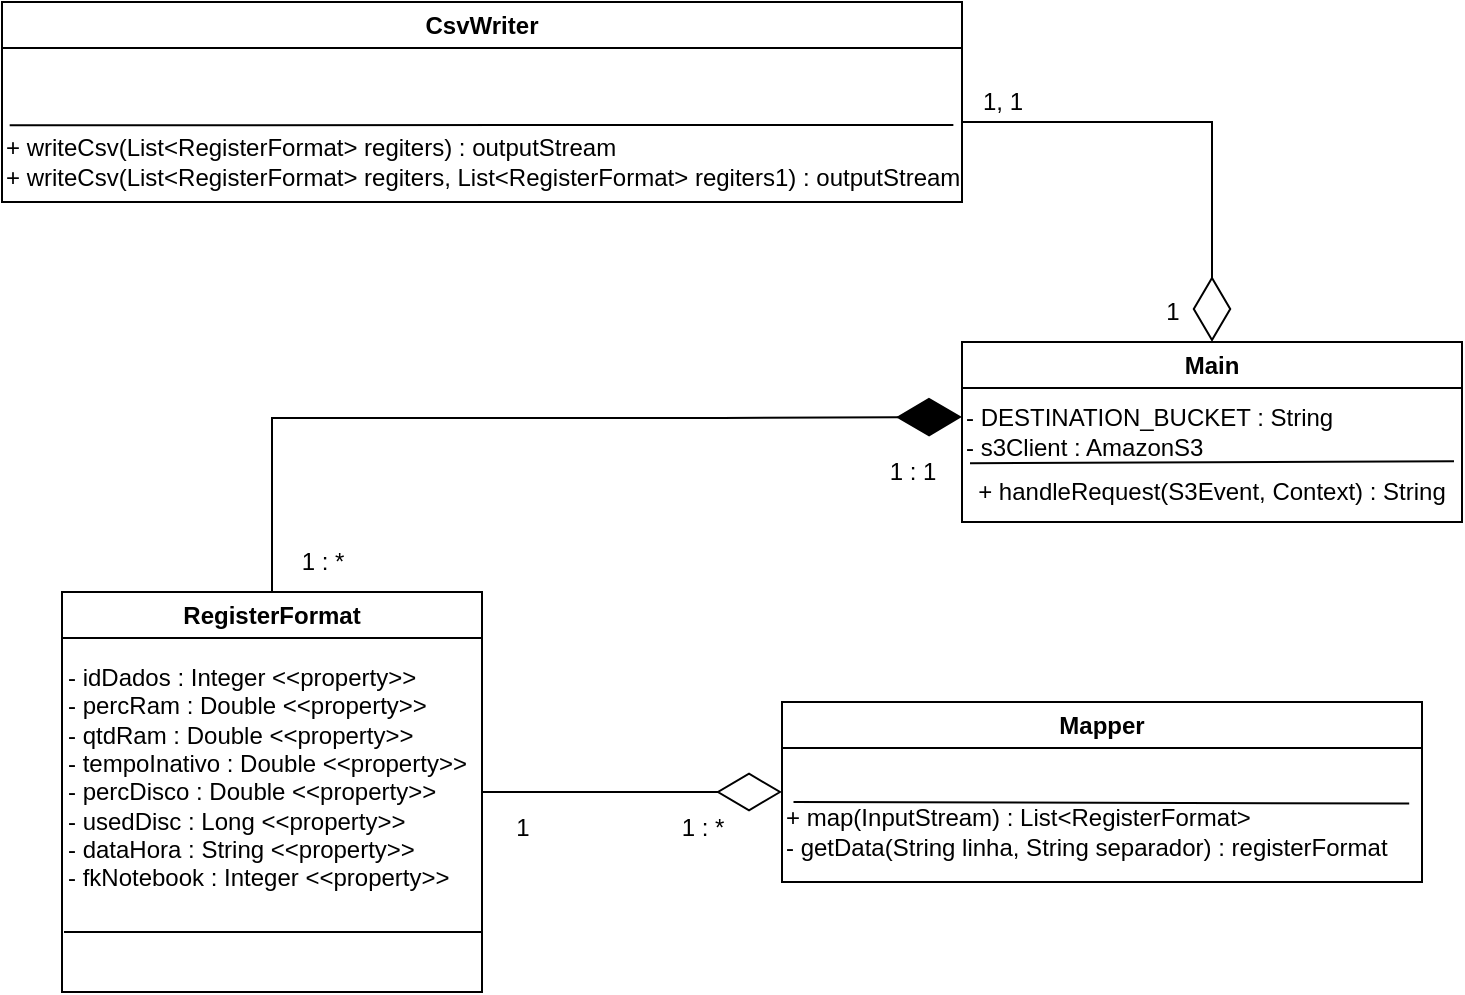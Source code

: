 <mxfile version="24.7.17">
  <diagram name="Página-1" id="_akdrKmpayyBJIgaAL4V">
    <mxGraphModel dx="2849" dy="725" grid="1" gridSize="10" guides="1" tooltips="1" connect="1" arrows="1" fold="1" page="1" pageScale="1" pageWidth="827" pageHeight="1169" math="0" shadow="0">
      <root>
        <mxCell id="0" />
        <mxCell id="1" parent="0" />
        <mxCell id="aQMZu2mOaEftilP4enl0-24" style="edgeStyle=orthogonalEdgeStyle;rounded=0;orthogonalLoop=1;jettySize=auto;html=1;entryX=0.5;entryY=0;entryDx=0;entryDy=0;endArrow=diamondThin;endFill=0;endSize=30;" edge="1" parent="1" source="aQMZu2mOaEftilP4enl0-1" target="aQMZu2mOaEftilP4enl0-2">
          <mxGeometry relative="1" as="geometry">
            <Array as="points">
              <mxPoint x="-995" y="160" />
            </Array>
          </mxGeometry>
        </mxCell>
        <mxCell id="aQMZu2mOaEftilP4enl0-1" value="CsvWriter" style="swimlane;whiteSpace=wrap;html=1;" vertex="1" parent="1">
          <mxGeometry x="-1600" y="100" width="480" height="100" as="geometry" />
        </mxCell>
        <mxCell id="aQMZu2mOaEftilP4enl0-15" value="+ writeCsv(List&amp;lt;RegisterFormat&amp;gt; regiters) : outputStream&lt;div&gt;+ writeCsv(List&amp;lt;RegisterFormat&amp;gt; regiters,&amp;nbsp;&lt;span style=&quot;background-color: initial;&quot;&gt;List&amp;lt;RegisterFormat&amp;gt; regiters1&lt;/span&gt;&lt;span style=&quot;background-color: initial;&quot;&gt;) : outputStream&lt;/span&gt;&lt;/div&gt;" style="text;html=1;align=left;verticalAlign=middle;whiteSpace=wrap;rounded=0;" vertex="1" parent="aQMZu2mOaEftilP4enl0-1">
          <mxGeometry y="60" width="480" height="40" as="geometry" />
        </mxCell>
        <mxCell id="aQMZu2mOaEftilP4enl0-16" value="" style="endArrow=none;html=1;rounded=0;exitX=0.008;exitY=0.04;exitDx=0;exitDy=0;exitPerimeter=0;entryX=0.991;entryY=0.037;entryDx=0;entryDy=0;entryPerimeter=0;" edge="1" parent="aQMZu2mOaEftilP4enl0-1" source="aQMZu2mOaEftilP4enl0-15" target="aQMZu2mOaEftilP4enl0-15">
          <mxGeometry width="50" height="50" relative="1" as="geometry">
            <mxPoint x="260" y="160" as="sourcePoint" />
            <mxPoint x="310" y="110" as="targetPoint" />
          </mxGeometry>
        </mxCell>
        <mxCell id="aQMZu2mOaEftilP4enl0-2" value="Main" style="swimlane;whiteSpace=wrap;html=1;" vertex="1" parent="1">
          <mxGeometry x="-1120" y="270" width="250" height="90" as="geometry" />
        </mxCell>
        <mxCell id="aQMZu2mOaEftilP4enl0-17" value="- DESTINATION_BUCKET : String&lt;div&gt;- s3Client : AmazonS3&lt;/div&gt;" style="text;html=1;align=left;verticalAlign=middle;whiteSpace=wrap;rounded=0;" vertex="1" parent="aQMZu2mOaEftilP4enl0-2">
          <mxGeometry y="30" width="250" height="30" as="geometry" />
        </mxCell>
        <mxCell id="aQMZu2mOaEftilP4enl0-18" value="" style="endArrow=none;html=1;rounded=0;entryX=0.984;entryY=0.986;entryDx=0;entryDy=0;entryPerimeter=0;exitX=0.016;exitY=1.021;exitDx=0;exitDy=0;exitPerimeter=0;" edge="1" parent="aQMZu2mOaEftilP4enl0-2" source="aQMZu2mOaEftilP4enl0-17" target="aQMZu2mOaEftilP4enl0-17">
          <mxGeometry width="50" height="50" relative="1" as="geometry">
            <mxPoint x="10" y="66" as="sourcePoint" />
            <mxPoint x="-10" y="-30" as="targetPoint" />
          </mxGeometry>
        </mxCell>
        <mxCell id="aQMZu2mOaEftilP4enl0-19" value="+ handleRequest(S3Event, Context) : String" style="text;html=1;align=center;verticalAlign=middle;whiteSpace=wrap;rounded=0;" vertex="1" parent="aQMZu2mOaEftilP4enl0-2">
          <mxGeometry y="60" width="250" height="30" as="geometry" />
        </mxCell>
        <mxCell id="aQMZu2mOaEftilP4enl0-3" value="Mapper" style="swimlane;whiteSpace=wrap;html=1;" vertex="1" parent="1">
          <mxGeometry x="-1210" y="450" width="320" height="90" as="geometry" />
        </mxCell>
        <mxCell id="aQMZu2mOaEftilP4enl0-20" value="+ map(InputStream) : List&amp;lt;RegisterFormat&amp;gt;&lt;div&gt;- getData(String linha, String separador) : registerFormat&lt;/div&gt;" style="text;html=1;align=left;verticalAlign=middle;whiteSpace=wrap;rounded=0;" vertex="1" parent="aQMZu2mOaEftilP4enl0-3">
          <mxGeometry y="50" width="320" height="30" as="geometry" />
        </mxCell>
        <mxCell id="aQMZu2mOaEftilP4enl0-21" value="" style="endArrow=none;html=1;rounded=0;exitX=0.018;exitY=0;exitDx=0;exitDy=0;exitPerimeter=0;entryX=0.98;entryY=0.027;entryDx=0;entryDy=0;entryPerimeter=0;" edge="1" parent="aQMZu2mOaEftilP4enl0-3" source="aQMZu2mOaEftilP4enl0-20" target="aQMZu2mOaEftilP4enl0-20">
          <mxGeometry width="50" height="50" relative="1" as="geometry">
            <mxPoint x="30" y="90" as="sourcePoint" />
            <mxPoint x="80" y="40" as="targetPoint" />
          </mxGeometry>
        </mxCell>
        <mxCell id="aQMZu2mOaEftilP4enl0-29" style="edgeStyle=orthogonalEdgeStyle;rounded=0;orthogonalLoop=1;jettySize=auto;html=1;entryX=0;entryY=0.25;entryDx=0;entryDy=0;endArrow=diamondThin;endFill=1;endSize=30;" edge="1" parent="1" source="aQMZu2mOaEftilP4enl0-4" target="aQMZu2mOaEftilP4enl0-17">
          <mxGeometry relative="1" as="geometry">
            <Array as="points">
              <mxPoint x="-1465" y="308" />
              <mxPoint x="-1240" y="308" />
            </Array>
          </mxGeometry>
        </mxCell>
        <mxCell id="aQMZu2mOaEftilP4enl0-4" value="RegisterFormat" style="swimlane;whiteSpace=wrap;html=1;" vertex="1" parent="1">
          <mxGeometry x="-1570" y="395" width="210" height="200" as="geometry" />
        </mxCell>
        <mxCell id="aQMZu2mOaEftilP4enl0-9" value="- idDados : Integer &amp;lt;&amp;lt;property&amp;gt;&amp;gt;&lt;div&gt;- percRam : Double &amp;lt;&amp;lt;property&amp;gt;&amp;gt;&lt;/div&gt;&lt;div&gt;- qtdRam : Double &amp;lt;&amp;lt;property&amp;gt;&amp;gt;&lt;br&gt;&lt;/div&gt;&lt;div&gt;- tempoInativo : Double &amp;lt;&amp;lt;property&amp;gt;&amp;gt;&lt;br&gt;&lt;/div&gt;&lt;div&gt;- percDisco : Double &amp;lt;&amp;lt;property&amp;gt;&amp;gt;&lt;br&gt;&lt;/div&gt;&lt;div&gt;- usedDisc : Long &amp;lt;&amp;lt;property&amp;gt;&amp;gt;&lt;br&gt;&lt;/div&gt;&lt;div&gt;- dataHora : String &amp;lt;&amp;lt;property&amp;gt;&amp;gt;&lt;br&gt;&lt;/div&gt;&lt;div&gt;- fkNotebook : Integer &amp;lt;&amp;lt;property&amp;gt;&amp;gt;&lt;br&gt;&lt;/div&gt;&lt;div&gt;&lt;br&gt;&lt;/div&gt;" style="text;html=1;align=left;verticalAlign=middle;whiteSpace=wrap;rounded=0;" vertex="1" parent="aQMZu2mOaEftilP4enl0-4">
          <mxGeometry x="1" y="30" width="209" height="140" as="geometry" />
        </mxCell>
        <mxCell id="aQMZu2mOaEftilP4enl0-14" value="" style="endArrow=none;html=1;rounded=0;entryX=1;entryY=1;entryDx=0;entryDy=0;exitX=0;exitY=1;exitDx=0;exitDy=0;" edge="1" parent="aQMZu2mOaEftilP4enl0-4" source="aQMZu2mOaEftilP4enl0-9" target="aQMZu2mOaEftilP4enl0-9">
          <mxGeometry width="50" height="50" relative="1" as="geometry">
            <mxPoint x="-70" y="150" as="sourcePoint" />
            <mxPoint x="-20" y="100" as="targetPoint" />
          </mxGeometry>
        </mxCell>
        <mxCell id="aQMZu2mOaEftilP4enl0-23" style="edgeStyle=orthogonalEdgeStyle;rounded=0;orthogonalLoop=1;jettySize=auto;html=1;entryX=0;entryY=0.5;entryDx=0;entryDy=0;endSize=30;endArrow=diamondThin;endFill=0;" edge="1" parent="1" source="aQMZu2mOaEftilP4enl0-9" target="aQMZu2mOaEftilP4enl0-3">
          <mxGeometry relative="1" as="geometry" />
        </mxCell>
        <mxCell id="aQMZu2mOaEftilP4enl0-26" value="1 : 1" style="text;html=1;align=center;verticalAlign=middle;resizable=0;points=[];autosize=1;strokeColor=none;fillColor=none;" vertex="1" parent="1">
          <mxGeometry x="-1170" y="320" width="50" height="30" as="geometry" />
        </mxCell>
        <mxCell id="aQMZu2mOaEftilP4enl0-27" value="1 : *" style="text;html=1;align=center;verticalAlign=middle;resizable=0;points=[];autosize=1;strokeColor=none;fillColor=none;" vertex="1" parent="1">
          <mxGeometry x="-1460" y="365" width="40" height="30" as="geometry" />
        </mxCell>
        <mxCell id="aQMZu2mOaEftilP4enl0-28" value="1 : *" style="text;html=1;align=center;verticalAlign=middle;resizable=0;points=[];autosize=1;strokeColor=none;fillColor=none;" vertex="1" parent="1">
          <mxGeometry x="-1270" y="498" width="40" height="30" as="geometry" />
        </mxCell>
        <mxCell id="aQMZu2mOaEftilP4enl0-30" value="1, 1" style="text;html=1;align=center;verticalAlign=middle;resizable=0;points=[];autosize=1;strokeColor=none;fillColor=none;" vertex="1" parent="1">
          <mxGeometry x="-1120" y="135" width="40" height="30" as="geometry" />
        </mxCell>
        <mxCell id="aQMZu2mOaEftilP4enl0-31" value="1" style="text;html=1;align=center;verticalAlign=middle;resizable=0;points=[];autosize=1;strokeColor=none;fillColor=none;" vertex="1" parent="1">
          <mxGeometry x="-1030" y="240" width="30" height="30" as="geometry" />
        </mxCell>
        <mxCell id="aQMZu2mOaEftilP4enl0-32" value="1" style="text;html=1;align=center;verticalAlign=middle;resizable=0;points=[];autosize=1;strokeColor=none;fillColor=none;" vertex="1" parent="1">
          <mxGeometry x="-1355" y="498" width="30" height="30" as="geometry" />
        </mxCell>
      </root>
    </mxGraphModel>
  </diagram>
</mxfile>
